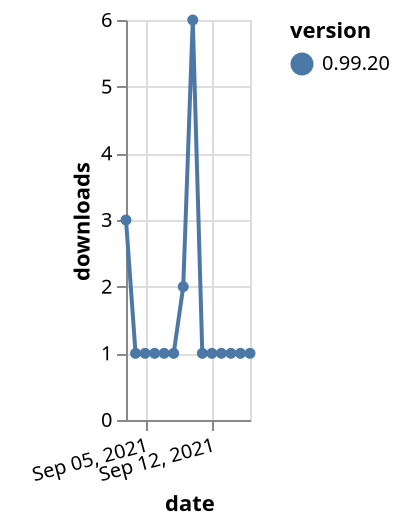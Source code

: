 {"$schema": "https://vega.github.io/schema/vega-lite/v5.json", "description": "A simple bar chart with embedded data.", "data": {"values": [{"date": "2021-09-03", "total": 506, "delta": 3, "version": "0.99.20"}, {"date": "2021-09-04", "total": 507, "delta": 1, "version": "0.99.20"}, {"date": "2021-09-05", "total": 508, "delta": 1, "version": "0.99.20"}, {"date": "2021-09-06", "total": 509, "delta": 1, "version": "0.99.20"}, {"date": "2021-09-07", "total": 510, "delta": 1, "version": "0.99.20"}, {"date": "2021-09-08", "total": 511, "delta": 1, "version": "0.99.20"}, {"date": "2021-09-09", "total": 513, "delta": 2, "version": "0.99.20"}, {"date": "2021-09-10", "total": 519, "delta": 6, "version": "0.99.20"}, {"date": "2021-09-11", "total": 520, "delta": 1, "version": "0.99.20"}, {"date": "2021-09-12", "total": 521, "delta": 1, "version": "0.99.20"}, {"date": "2021-09-13", "total": 522, "delta": 1, "version": "0.99.20"}, {"date": "2021-09-14", "total": 523, "delta": 1, "version": "0.99.20"}, {"date": "2021-09-15", "total": 524, "delta": 1, "version": "0.99.20"}, {"date": "2021-09-16", "total": 525, "delta": 1, "version": "0.99.20"}]}, "width": "container", "mark": {"type": "line", "point": {"filled": true}}, "encoding": {"x": {"field": "date", "type": "temporal", "timeUnit": "yearmonthdate", "title": "date", "axis": {"labelAngle": -15}}, "y": {"field": "delta", "type": "quantitative", "title": "downloads"}, "color": {"field": "version", "type": "nominal"}, "tooltip": {"field": "delta"}}}